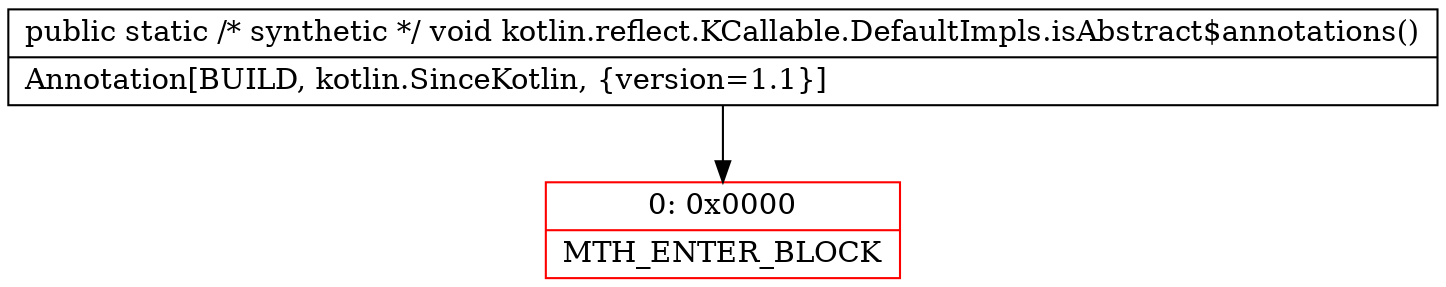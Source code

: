 digraph "CFG forkotlin.reflect.KCallable.DefaultImpls.isAbstract$annotations()V" {
subgraph cluster_Region_1175316171 {
label = "R(0)";
node [shape=record,color=blue];
}
Node_0 [shape=record,color=red,label="{0\:\ 0x0000|MTH_ENTER_BLOCK\l}"];
MethodNode[shape=record,label="{public static \/* synthetic *\/ void kotlin.reflect.KCallable.DefaultImpls.isAbstract$annotations()  | Annotation[BUILD, kotlin.SinceKotlin, \{version=1.1\}]\l}"];
MethodNode -> Node_0;
}

